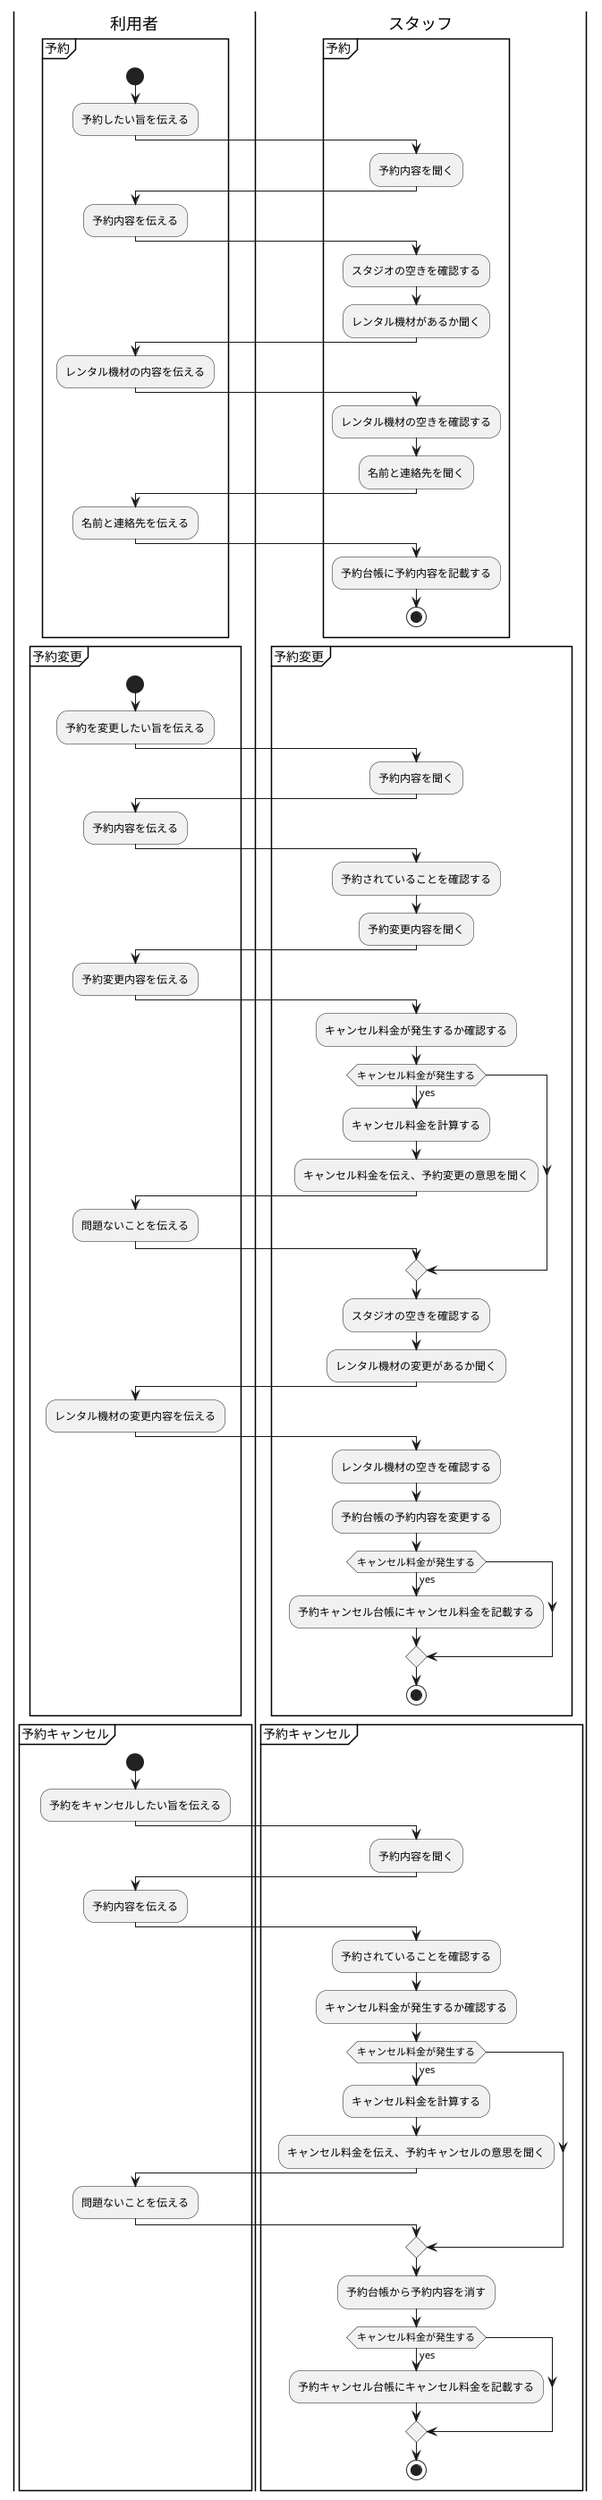 @startuml BusinessFlow

|利用者|
partition 予約 {
    start
    :予約したい旨を伝える;

    |スタッフ|
    :予約内容を聞く;

    |利用者|
    :予約内容を伝える;

    |スタッフ|
    :スタジオの空きを確認する;
    :レンタル機材があるか聞く;

    |利用者|
    :レンタル機材の内容を伝える;

    |スタッフ|
    :レンタル機材の空きを確認する;
    :名前と連絡先を聞く;

    |利用者|
    :名前と連絡先を伝える;

    |スタッフ|
    :予約台帳に予約内容を記載する;

    stop
}

|利用者|
partition 予約変更 {
    start
    :予約を変更したい旨を伝える;

    |スタッフ|
    :予約内容を聞く;

    |利用者|
    :予約内容を伝える;

    |スタッフ|
    :予約されていることを確認する;
    :予約変更内容を聞く;

    |利用者|
    :予約変更内容を伝える;

    |スタッフ|
    :キャンセル料金が発生するか確認する;

    if (キャンセル料金が発生する) then (yes)
        :キャンセル料金を計算する;
        :キャンセル料金を伝え、予約変更の意思を聞く;
        
        |利用者|
        :問題ないことを伝える;
    endif

    |スタッフ|
    :スタジオの空きを確認する;

    :レンタル機材の変更があるか聞く;

    |利用者|
    :レンタル機材の変更内容を伝える;

    |スタッフ|
    :レンタル機材の空きを確認する;
    :予約台帳の予約内容を変更する;
    
    if (キャンセル料金が発生する) then (yes)
        :予約キャンセル台帳にキャンセル料金を記載する;
    endif

    stop
}

|利用者|
partition 予約キャンセル {
    start
    :予約をキャンセルしたい旨を伝える;

    |スタッフ|
    :予約内容を聞く;

    |利用者|
    :予約内容を伝える;

    |スタッフ|
    :予約されていることを確認する;
    :キャンセル料金が発生するか確認する;

    if (キャンセル料金が発生する) then (yes)
        :キャンセル料金を計算する;
        :キャンセル料金を伝え、予約キャンセルの意思を聞く;
        
        |利用者|
        :問題ないことを伝える;
    endif

    |スタッフ|
    :予約台帳から予約内容を消す;
    
    if (キャンセル料金が発生する) then (yes)
        :予約キャンセル台帳にキャンセル料金を記載する;
    endif

    stop
}

@enduml
